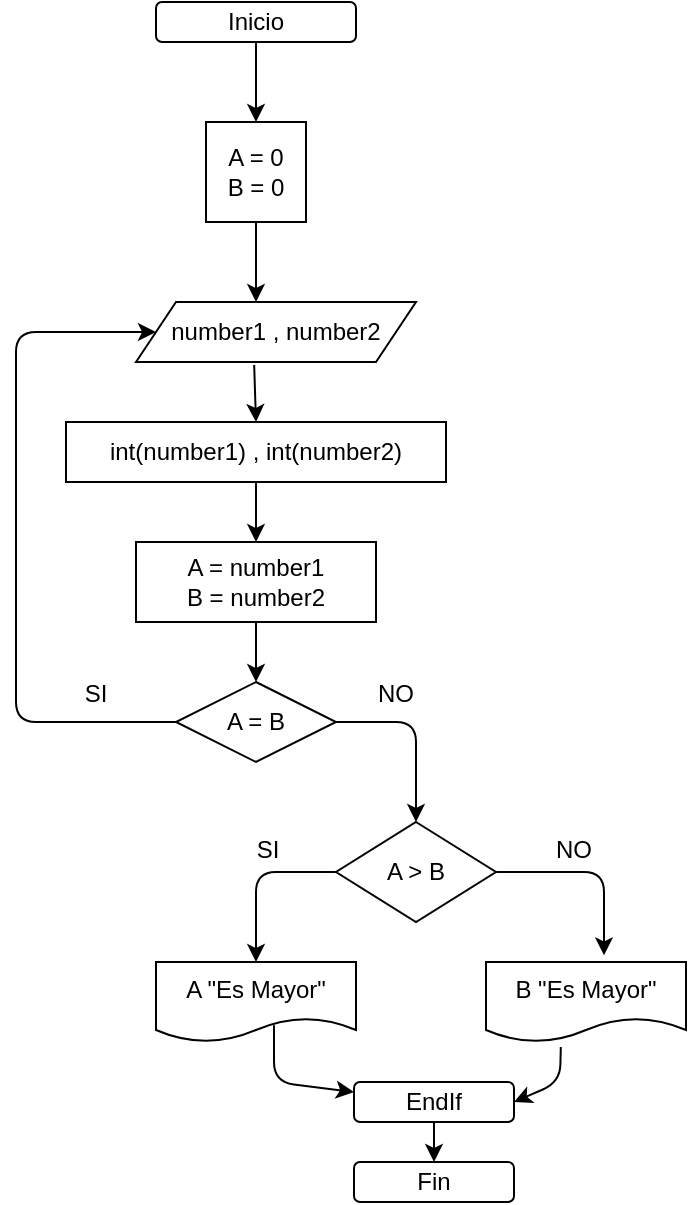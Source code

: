 <mxfile>
    <diagram id="ji0cwJzccjiYi70hZ9Rm" name="Page-1">
        <mxGraphModel dx="435" dy="614" grid="1" gridSize="10" guides="1" tooltips="1" connect="1" arrows="1" fold="1" page="1" pageScale="1" pageWidth="850" pageHeight="1100" math="0" shadow="0">
            <root>
                <mxCell id="0"/>
                <mxCell id="1" parent="0"/>
                <mxCell id="2" value="Inicio" style="rounded=1;whiteSpace=wrap;html=1;" vertex="1" parent="1">
                    <mxGeometry x="160" y="70" width="100" height="20" as="geometry"/>
                </mxCell>
                <mxCell id="3" value="" style="endArrow=classic;html=1;exitX=0.5;exitY=1;exitDx=0;exitDy=0;" edge="1" parent="1" source="2">
                    <mxGeometry width="50" height="50" relative="1" as="geometry">
                        <mxPoint x="200" y="340" as="sourcePoint"/>
                        <mxPoint x="210" y="130" as="targetPoint"/>
                    </mxGeometry>
                </mxCell>
                <mxCell id="4" value="A = 0&lt;br&gt;B = 0" style="whiteSpace=wrap;html=1;aspect=fixed;" vertex="1" parent="1">
                    <mxGeometry x="185" y="130" width="50" height="50" as="geometry"/>
                </mxCell>
                <mxCell id="5" value="" style="endArrow=classic;html=1;exitX=0.5;exitY=1;exitDx=0;exitDy=0;" edge="1" parent="1" source="4">
                    <mxGeometry width="50" height="50" relative="1" as="geometry">
                        <mxPoint x="200" y="330" as="sourcePoint"/>
                        <mxPoint x="210" y="220" as="targetPoint"/>
                    </mxGeometry>
                </mxCell>
                <mxCell id="6" value="number1 , number2" style="shape=parallelogram;perimeter=parallelogramPerimeter;whiteSpace=wrap;html=1;fixedSize=1;" vertex="1" parent="1">
                    <mxGeometry x="150" y="220" width="140" height="30" as="geometry"/>
                </mxCell>
                <mxCell id="7" value="" style="endArrow=classic;html=1;exitX=0.422;exitY=1.05;exitDx=0;exitDy=0;exitPerimeter=0;" edge="1" parent="1" source="6">
                    <mxGeometry width="50" height="50" relative="1" as="geometry">
                        <mxPoint x="200" y="330" as="sourcePoint"/>
                        <mxPoint x="210" y="280" as="targetPoint"/>
                    </mxGeometry>
                </mxCell>
                <mxCell id="11" value="A = number1&lt;br&gt;B = number2" style="rounded=0;whiteSpace=wrap;html=1;" vertex="1" parent="1">
                    <mxGeometry x="150" y="340" width="120" height="40" as="geometry"/>
                </mxCell>
                <mxCell id="12" value="" style="endArrow=classic;html=1;exitX=0.5;exitY=1;exitDx=0;exitDy=0;entryX=0.5;entryY=0;entryDx=0;entryDy=0;" edge="1" parent="1" source="14" target="11">
                    <mxGeometry width="50" height="50" relative="1" as="geometry">
                        <mxPoint x="210" y="360" as="sourcePoint"/>
                        <mxPoint x="250" y="270" as="targetPoint"/>
                    </mxGeometry>
                </mxCell>
                <mxCell id="13" value="A = B" style="rhombus;whiteSpace=wrap;html=1;" vertex="1" parent="1">
                    <mxGeometry x="170" y="410" width="80" height="40" as="geometry"/>
                </mxCell>
                <mxCell id="14" value="int(number1) , int(number2)" style="rounded=0;whiteSpace=wrap;html=1;" vertex="1" parent="1">
                    <mxGeometry x="115" y="280" width="190" height="30" as="geometry"/>
                </mxCell>
                <mxCell id="16" value="" style="endArrow=classic;html=1;entryX=0.5;entryY=0;entryDx=0;entryDy=0;" edge="1" parent="1" target="13">
                    <mxGeometry width="50" height="50" relative="1" as="geometry">
                        <mxPoint x="210" y="380" as="sourcePoint"/>
                        <mxPoint x="250" y="350" as="targetPoint"/>
                    </mxGeometry>
                </mxCell>
                <mxCell id="17" value="" style="endArrow=classic;html=1;exitX=0;exitY=0.5;exitDx=0;exitDy=0;entryX=0;entryY=0.5;entryDx=0;entryDy=0;" edge="1" parent="1" source="13" target="6">
                    <mxGeometry width="50" height="50" relative="1" as="geometry">
                        <mxPoint x="200" y="400" as="sourcePoint"/>
                        <mxPoint x="90" y="240" as="targetPoint"/>
                        <Array as="points">
                            <mxPoint x="90" y="430"/>
                            <mxPoint x="90" y="235"/>
                        </Array>
                    </mxGeometry>
                </mxCell>
                <mxCell id="18" value="SI" style="text;html=1;strokeColor=none;fillColor=none;align=center;verticalAlign=middle;whiteSpace=wrap;rounded=0;" vertex="1" parent="1">
                    <mxGeometry x="100" y="401" width="60" height="30" as="geometry"/>
                </mxCell>
                <mxCell id="19" value="NO" style="text;html=1;strokeColor=none;fillColor=none;align=center;verticalAlign=middle;whiteSpace=wrap;rounded=0;" vertex="1" parent="1">
                    <mxGeometry x="250" y="401" width="60" height="30" as="geometry"/>
                </mxCell>
                <mxCell id="21" value="" style="endArrow=classic;html=1;entryX=0.5;entryY=0;entryDx=0;entryDy=0;" edge="1" parent="1" target="24">
                    <mxGeometry width="50" height="50" relative="1" as="geometry">
                        <mxPoint x="250" y="430" as="sourcePoint"/>
                        <mxPoint x="210" y="480" as="targetPoint"/>
                        <Array as="points">
                            <mxPoint x="290" y="430"/>
                        </Array>
                    </mxGeometry>
                </mxCell>
                <mxCell id="24" value="A &amp;gt; B" style="rhombus;whiteSpace=wrap;html=1;" vertex="1" parent="1">
                    <mxGeometry x="250" y="480" width="80" height="50" as="geometry"/>
                </mxCell>
                <mxCell id="25" value="A &quot;Es Mayor&quot;" style="shape=document;whiteSpace=wrap;html=1;boundedLbl=1;" vertex="1" parent="1">
                    <mxGeometry x="160" y="550" width="100" height="40" as="geometry"/>
                </mxCell>
                <mxCell id="26" value="EndIf" style="rounded=1;whiteSpace=wrap;html=1;" vertex="1" parent="1">
                    <mxGeometry x="259" y="610" width="80" height="20" as="geometry"/>
                </mxCell>
                <mxCell id="27" value="" style="endArrow=classic;html=1;exitX=0;exitY=0.5;exitDx=0;exitDy=0;entryX=0.5;entryY=0;entryDx=0;entryDy=0;" edge="1" parent="1" source="24" target="25">
                    <mxGeometry width="50" height="50" relative="1" as="geometry">
                        <mxPoint x="240" y="500" as="sourcePoint"/>
                        <mxPoint x="250" y="350" as="targetPoint"/>
                        <Array as="points">
                            <mxPoint x="210" y="505"/>
                        </Array>
                    </mxGeometry>
                </mxCell>
                <mxCell id="28" value="B &quot;Es Mayor&quot;" style="shape=document;whiteSpace=wrap;html=1;boundedLbl=1;" vertex="1" parent="1">
                    <mxGeometry x="325" y="550" width="100" height="40" as="geometry"/>
                </mxCell>
                <mxCell id="29" value="" style="endArrow=classic;html=1;exitX=1;exitY=0.5;exitDx=0;exitDy=0;entryX=0.59;entryY=-0.083;entryDx=0;entryDy=0;entryPerimeter=0;" edge="1" parent="1" source="24" target="28">
                    <mxGeometry width="50" height="50" relative="1" as="geometry">
                        <mxPoint x="200" y="400" as="sourcePoint"/>
                        <mxPoint x="250" y="350" as="targetPoint"/>
                        <Array as="points">
                            <mxPoint x="384" y="505"/>
                        </Array>
                    </mxGeometry>
                </mxCell>
                <mxCell id="30" value="SI" style="text;html=1;strokeColor=none;fillColor=none;align=center;verticalAlign=middle;whiteSpace=wrap;rounded=0;" vertex="1" parent="1">
                    <mxGeometry x="186" y="479" width="60" height="30" as="geometry"/>
                </mxCell>
                <mxCell id="32" value="NO" style="text;html=1;strokeColor=none;fillColor=none;align=center;verticalAlign=middle;whiteSpace=wrap;rounded=0;" vertex="1" parent="1">
                    <mxGeometry x="339" y="479" width="60" height="30" as="geometry"/>
                </mxCell>
                <mxCell id="33" value="" style="endArrow=classic;html=1;exitX=0.59;exitY=0.792;exitDx=0;exitDy=0;exitPerimeter=0;entryX=0;entryY=0.25;entryDx=0;entryDy=0;" edge="1" parent="1" source="25" target="26">
                    <mxGeometry width="50" height="50" relative="1" as="geometry">
                        <mxPoint x="200" y="400" as="sourcePoint"/>
                        <mxPoint x="250" y="350" as="targetPoint"/>
                        <Array as="points">
                            <mxPoint x="219" y="610"/>
                        </Array>
                    </mxGeometry>
                </mxCell>
                <mxCell id="34" style="edgeStyle=none;html=1;exitX=0.374;exitY=1.063;exitDx=0;exitDy=0;entryX=1;entryY=0.5;entryDx=0;entryDy=0;exitPerimeter=0;" edge="1" parent="1" source="28" target="26">
                    <mxGeometry relative="1" as="geometry">
                        <Array as="points">
                            <mxPoint x="362" y="610"/>
                        </Array>
                    </mxGeometry>
                </mxCell>
                <mxCell id="35" value="Fin" style="rounded=1;whiteSpace=wrap;html=1;" vertex="1" parent="1">
                    <mxGeometry x="259" y="650" width="80" height="20" as="geometry"/>
                </mxCell>
                <mxCell id="36" value="" style="endArrow=classic;html=1;exitX=0.5;exitY=1;exitDx=0;exitDy=0;entryX=0.5;entryY=0;entryDx=0;entryDy=0;" edge="1" parent="1" source="26" target="35">
                    <mxGeometry width="50" height="50" relative="1" as="geometry">
                        <mxPoint x="200" y="400" as="sourcePoint"/>
                        <mxPoint x="250" y="350" as="targetPoint"/>
                    </mxGeometry>
                </mxCell>
            </root>
        </mxGraphModel>
    </diagram>
</mxfile>